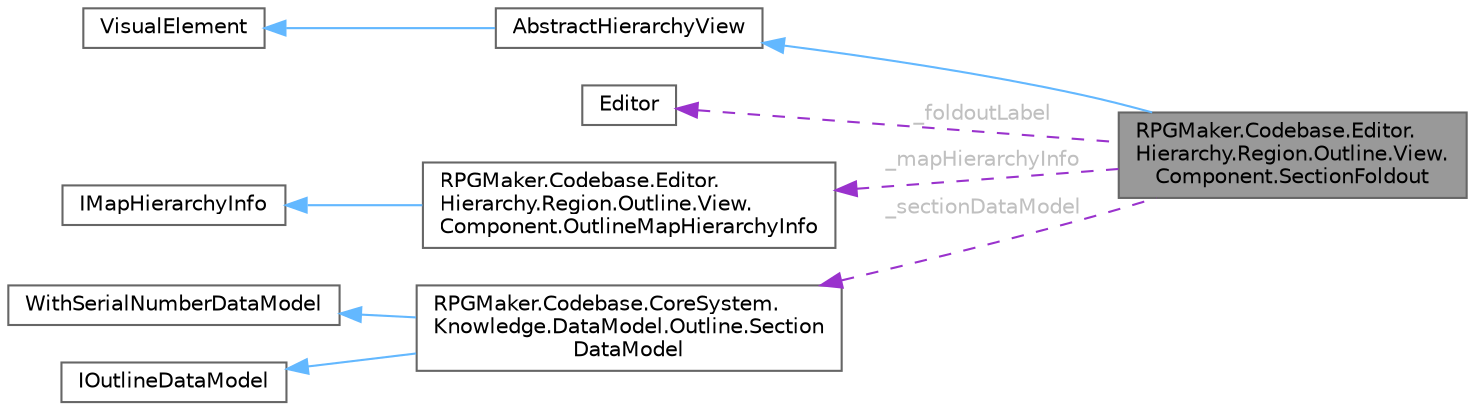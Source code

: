 digraph "RPGMaker.Codebase.Editor.Hierarchy.Region.Outline.View.Component.SectionFoldout"
{
 // LATEX_PDF_SIZE
  bgcolor="transparent";
  edge [fontname=Helvetica,fontsize=10,labelfontname=Helvetica,labelfontsize=10];
  node [fontname=Helvetica,fontsize=10,shape=box,height=0.2,width=0.4];
  rankdir="LR";
  Node1 [id="Node000001",label="RPGMaker.Codebase.Editor.\lHierarchy.Region.Outline.View.\lComponent.SectionFoldout",height=0.2,width=0.4,color="gray40", fillcolor="grey60", style="filled", fontcolor="black",tooltip="区画折り込み"];
  Node2 -> Node1 [id="edge1_Node000001_Node000002",dir="back",color="steelblue1",style="solid",tooltip=" "];
  Node2 [id="Node000002",label="AbstractHierarchyView",height=0.2,width=0.4,color="gray40", fillcolor="white", style="filled",URL="$de/d02/class_r_p_g_maker_1_1_codebase_1_1_editor_1_1_common_1_1_view_1_1_abstract_hierarchy_view.html",tooltip="HierarchyViewの基底クラス"];
  Node3 -> Node2 [id="edge2_Node000002_Node000003",dir="back",color="steelblue1",style="solid",tooltip=" "];
  Node3 [id="Node000003",label="VisualElement",height=0.2,width=0.4,color="gray40", fillcolor="white", style="filled",tooltip=" "];
  Node4 -> Node1 [id="edge3_Node000001_Node000004",dir="back",color="darkorchid3",style="dashed",tooltip=" ",label=" _foldoutLabel",fontcolor="grey" ];
  Node4 [id="Node000004",label="Editor",height=0.2,width=0.4,color="gray40", fillcolor="white", style="filled",tooltip=" "];
  Node5 -> Node1 [id="edge4_Node000001_Node000005",dir="back",color="darkorchid3",style="dashed",tooltip=" ",label=" _mapHierarchyInfo",fontcolor="grey" ];
  Node5 [id="Node000005",label="RPGMaker.Codebase.Editor.\lHierarchy.Region.Outline.View.\lComponent.OutlineMapHierarchyInfo",height=0.2,width=0.4,color="gray40", fillcolor="white", style="filled",URL="$d7/d2b/class_r_p_g_maker_1_1_codebase_1_1_editor_1_1_hierarchy_1_1_region_1_1_outline_1_1_view_1_1_compe4f35baf70c1520dbfb4c736bb2d7577.html",tooltip="アウトラインのチャプターとセクション用のマップヒエラルキー情報クラス。"];
  Node6 -> Node5 [id="edge5_Node000005_Node000006",dir="back",color="steelblue1",style="solid",tooltip=" "];
  Node6 [id="Node000006",label="IMapHierarchyInfo",height=0.2,width=0.4,color="gray40", fillcolor="white", style="filled",URL="$d6/d4e/interface_r_p_g_maker_1_1_codebase_1_1_editor_1_1_hierarchy_1_1_common_1_1_i_map_hierarchy_info.html",tooltip="マップヒエラルキー情報インターフェイス。"];
  Node7 -> Node1 [id="edge6_Node000001_Node000007",dir="back",color="darkorchid3",style="dashed",tooltip=" ",label=" _sectionDataModel",fontcolor="grey" ];
  Node7 [id="Node000007",label="RPGMaker.Codebase.CoreSystem.\lKnowledge.DataModel.Outline.Section\lDataModel",height=0.2,width=0.4,color="gray40", fillcolor="white", style="filled",URL="$da/dc8/class_r_p_g_maker_1_1_codebase_1_1_core_system_1_1_knowledge_1_1_data_model_1_1_outline_1_1_section_data_model.html",tooltip="😁 セクション・データ・モデル"];
  Node8 -> Node7 [id="edge7_Node000007_Node000008",dir="back",color="steelblue1",style="solid",tooltip=" "];
  Node8 [id="Node000008",label="WithSerialNumberDataModel",height=0.2,width=0.4,color="gray40", fillcolor="white", style="filled",tooltip=" "];
  Node9 -> Node7 [id="edge8_Node000007_Node000009",dir="back",color="steelblue1",style="solid",tooltip=" "];
  Node9 [id="Node000009",label="IOutlineDataModel",height=0.2,width=0.4,color="gray40", fillcolor="white", style="filled",URL="$d4/db6/interface_r_p_g_maker_1_1_codebase_1_1_core_system_1_1_knowledge_1_1_data_model_1_1_outline_1_1_i_outline_data_model.html",tooltip="😁 アウトライン・データ・モデル・インターフェース"];
}
